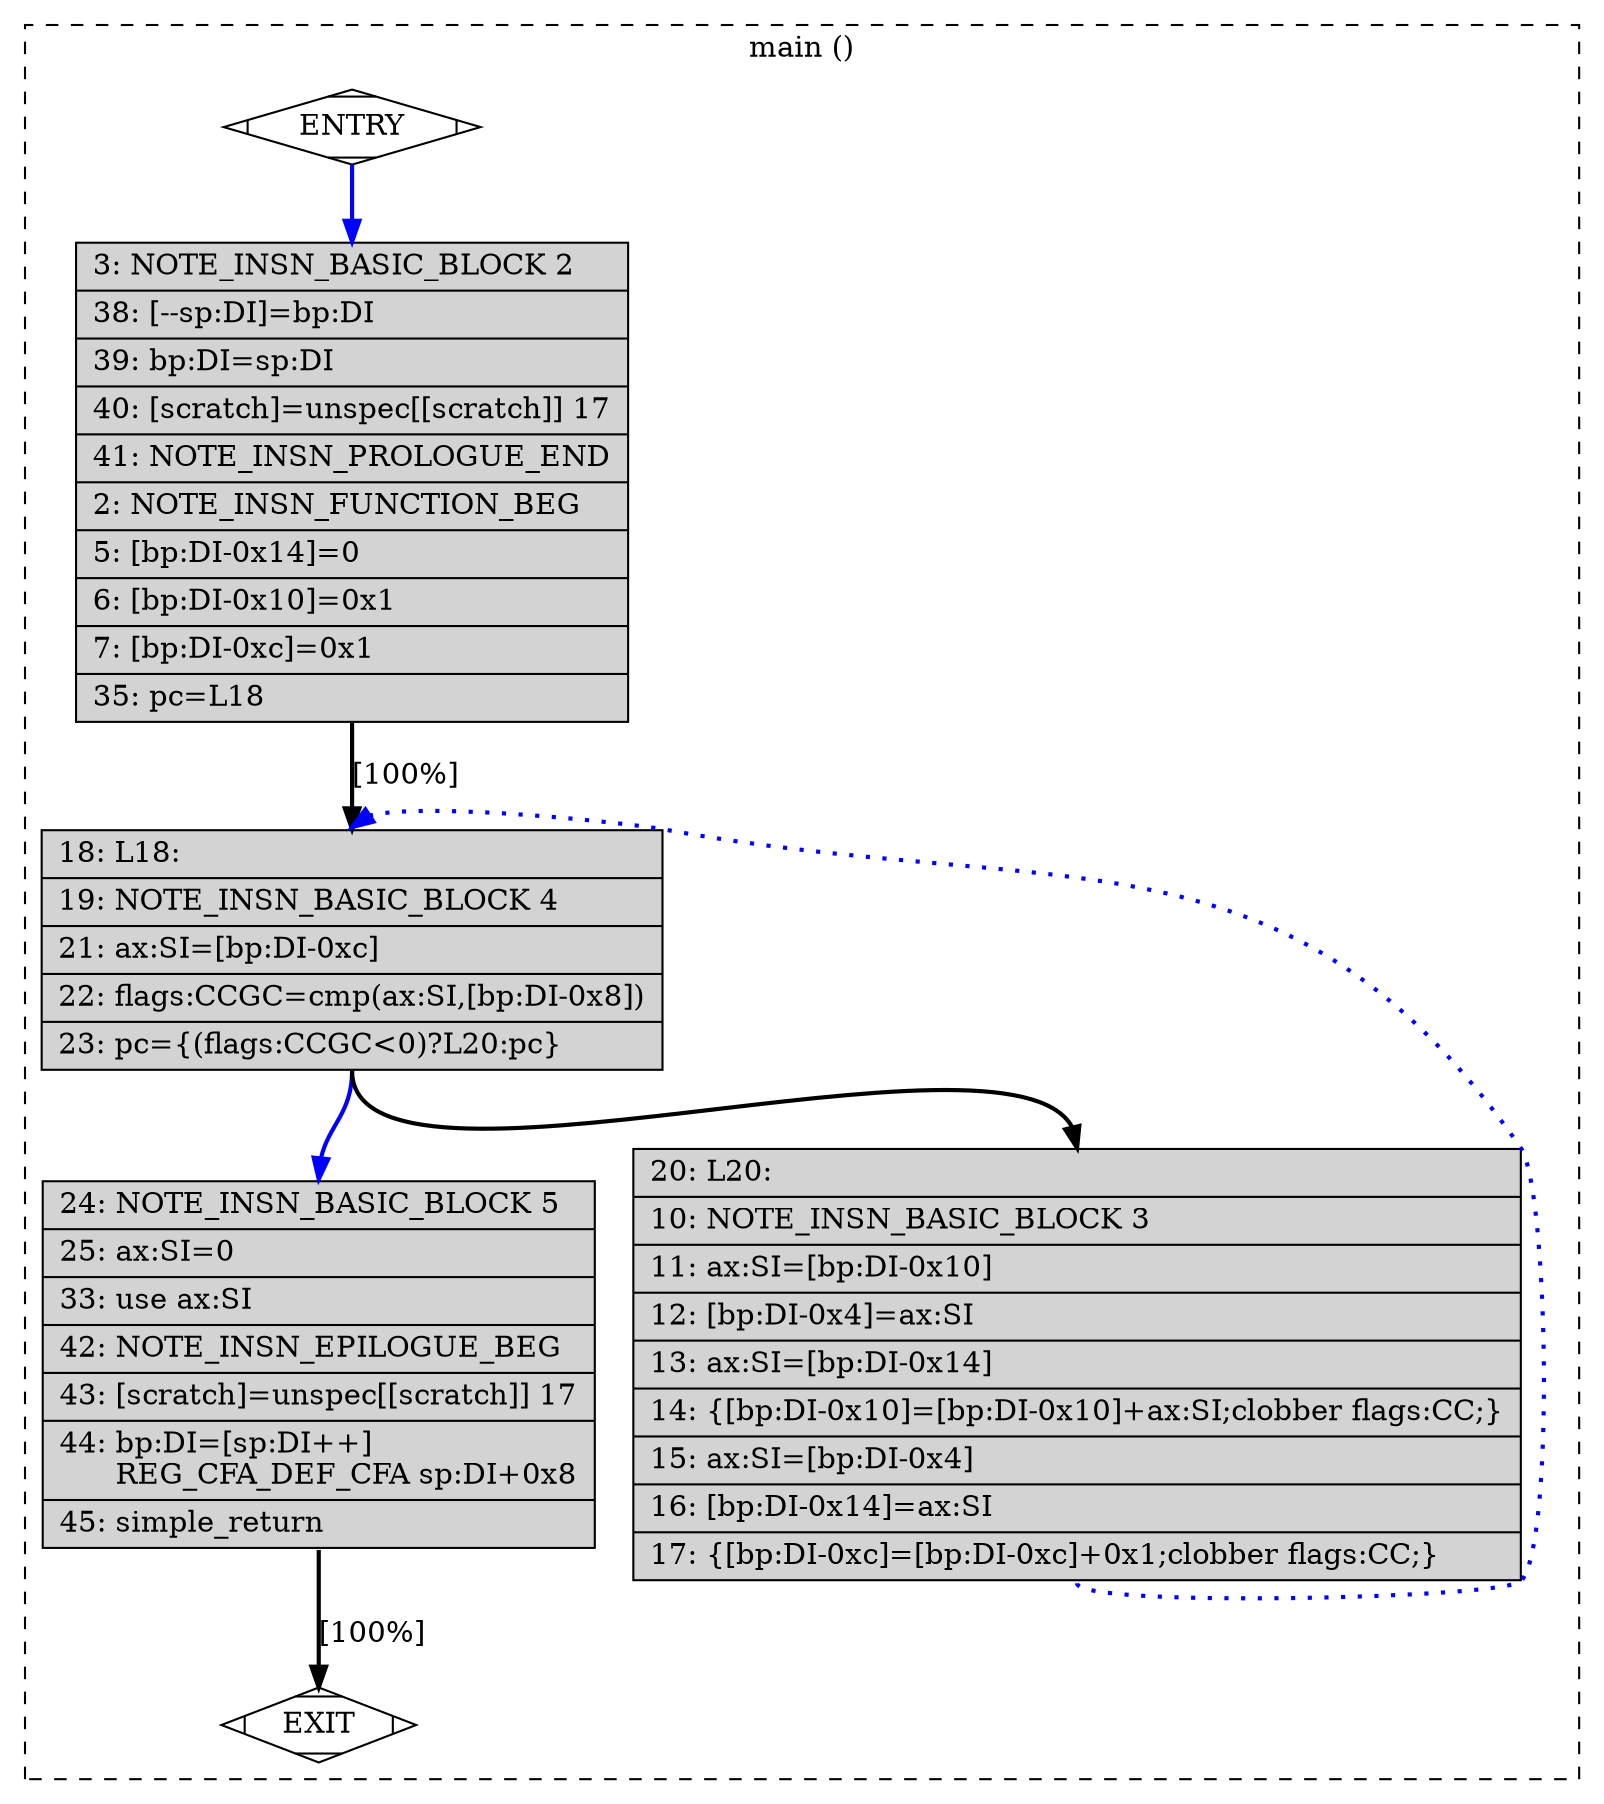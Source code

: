 digraph "a-main.cpp.305r.jump2" {
overlap=false;
subgraph "cluster_main" {
	style="dashed";
	color="black";
	label="main ()";
	fn_0_basic_block_0 [shape=Mdiamond,style=filled,fillcolor=white,label="ENTRY"];

	fn_0_basic_block_2 [shape=record,style=filled,fillcolor=lightgrey,label="{\ \ \ \ 3:\ NOTE_INSN_BASIC_BLOCK\ 2\l\
|\ \ \ 38:\ [--sp:DI]=bp:DI\l\
|\ \ \ 39:\ bp:DI=sp:DI\l\
|\ \ \ 40:\ [scratch]=unspec[[scratch]]\ 17\l\
|\ \ \ 41:\ NOTE_INSN_PROLOGUE_END\l\
|\ \ \ \ 2:\ NOTE_INSN_FUNCTION_BEG\l\
|\ \ \ \ 5:\ [bp:DI-0x14]=0\l\
|\ \ \ \ 6:\ [bp:DI-0x10]=0x1\l\
|\ \ \ \ 7:\ [bp:DI-0xc]=0x1\l\
|\ \ \ 35:\ pc=L18\l\
}"];

	fn_0_basic_block_4 [shape=record,style=filled,fillcolor=lightgrey,label="{\ \ \ 18:\ L18:\l\
|\ \ \ 19:\ NOTE_INSN_BASIC_BLOCK\ 4\l\
|\ \ \ 21:\ ax:SI=[bp:DI-0xc]\l\
|\ \ \ 22:\ flags:CCGC=cmp(ax:SI,[bp:DI-0x8])\l\
|\ \ \ 23:\ pc=\{(flags:CCGC\<0)?L20:pc\}\l\
}"];

	fn_0_basic_block_5 [shape=record,style=filled,fillcolor=lightgrey,label="{\ \ \ 24:\ NOTE_INSN_BASIC_BLOCK\ 5\l\
|\ \ \ 25:\ ax:SI=0\l\
|\ \ \ 33:\ use\ ax:SI\l\
|\ \ \ 42:\ NOTE_INSN_EPILOGUE_BEG\l\
|\ \ \ 43:\ [scratch]=unspec[[scratch]]\ 17\l\
|\ \ \ 44:\ bp:DI=[sp:DI++]\l\
\ \ \ \ \ \ REG_CFA_DEF_CFA\ sp:DI+0x8\l\
|\ \ \ 45:\ simple_return\l\
}"];

	fn_0_basic_block_3 [shape=record,style=filled,fillcolor=lightgrey,label="{\ \ \ 20:\ L20:\l\
|\ \ \ 10:\ NOTE_INSN_BASIC_BLOCK\ 3\l\
|\ \ \ 11:\ ax:SI=[bp:DI-0x10]\l\
|\ \ \ 12:\ [bp:DI-0x4]=ax:SI\l\
|\ \ \ 13:\ ax:SI=[bp:DI-0x14]\l\
|\ \ \ 14:\ \{[bp:DI-0x10]=[bp:DI-0x10]+ax:SI;clobber\ flags:CC;\}\l\
|\ \ \ 15:\ ax:SI=[bp:DI-0x4]\l\
|\ \ \ 16:\ [bp:DI-0x14]=ax:SI\l\
|\ \ \ 17:\ \{[bp:DI-0xc]=[bp:DI-0xc]+0x1;clobber\ flags:CC;\}\l\
}"];

	fn_0_basic_block_1 [shape=Mdiamond,style=filled,fillcolor=white,label="EXIT"];

	fn_0_basic_block_0:s -> fn_0_basic_block_2:n [style="solid,bold",color=blue,weight=100,constraint=true];
	fn_0_basic_block_2:s -> fn_0_basic_block_4:n [style="solid,bold",color=black,weight=10,constraint=true,label="[100%]"];
	fn_0_basic_block_3:s -> fn_0_basic_block_4:n [style="dotted,bold",color=blue,weight=10,constraint=false];
	fn_0_basic_block_4:s -> fn_0_basic_block_3:n [style="solid,bold",color=black,weight=10,constraint=true];
	fn_0_basic_block_4:s -> fn_0_basic_block_5:n [style="solid,bold",color=blue,weight=100,constraint=true];
	fn_0_basic_block_5:s -> fn_0_basic_block_1:n [style="solid,bold",color=black,weight=10,constraint=true,label="[100%]"];
	fn_0_basic_block_0:s -> fn_0_basic_block_1:n [style="invis",constraint=true];
}
}

